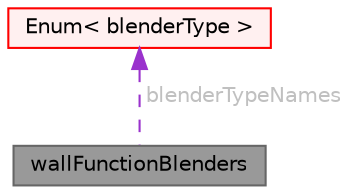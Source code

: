 digraph "wallFunctionBlenders"
{
 // LATEX_PDF_SIZE
  bgcolor="transparent";
  edge [fontname=Helvetica,fontsize=10,labelfontname=Helvetica,labelfontsize=10];
  node [fontname=Helvetica,fontsize=10,shape=box,height=0.2,width=0.4];
  Node1 [id="Node000001",label="wallFunctionBlenders",height=0.2,width=0.4,color="gray40", fillcolor="grey60", style="filled", fontcolor="black",tooltip="The class wallFunctionBlenders is a base class that hosts common entries for various derived wall-fun..."];
  Node2 -> Node1 [id="edge1_Node000001_Node000002",dir="back",color="darkorchid3",style="dashed",tooltip=" ",label=" blenderTypeNames",fontcolor="grey" ];
  Node2 [id="Node000002",label="Enum\< blenderType \>",height=0.2,width=0.4,color="red", fillcolor="#FFF0F0", style="filled",URL="$classFoam_1_1Enum.html",tooltip=" "];
}
